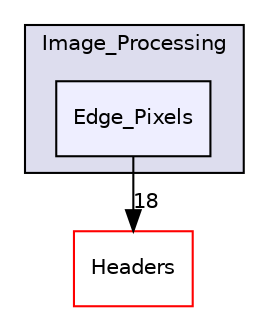 digraph "Edge_Pixels" {
  compound=true
  node [ fontsize="10", fontname="Helvetica"];
  edge [ labelfontsize="10", labelfontname="Helvetica"];
  subgraph clusterdir_5bb2369b5f7fa649cc93423e9de5b920 {
    graph [ bgcolor="#ddddee", pencolor="black", label="Image_Processing" fontname="Helvetica", fontsize="10", URL="dir_5bb2369b5f7fa649cc93423e9de5b920.html"]
  dir_ef8ad6d7e9ac271c0a5c7740eb52467e [shape=box, label="Edge_Pixels", style="filled", fillcolor="#eeeeff", pencolor="black", URL="dir_ef8ad6d7e9ac271c0a5c7740eb52467e.html"];
  }
  dir_3ed09e8ce6640af79318ee4a8db1ede0 [shape=box label="Headers" fillcolor="white" style="filled" color="red" URL="dir_3ed09e8ce6640af79318ee4a8db1ede0.html"];
  dir_ef8ad6d7e9ac271c0a5c7740eb52467e->dir_3ed09e8ce6640af79318ee4a8db1ede0 [headlabel="18", labeldistance=1.5 headhref="dir_000036_000008.html"];
}
